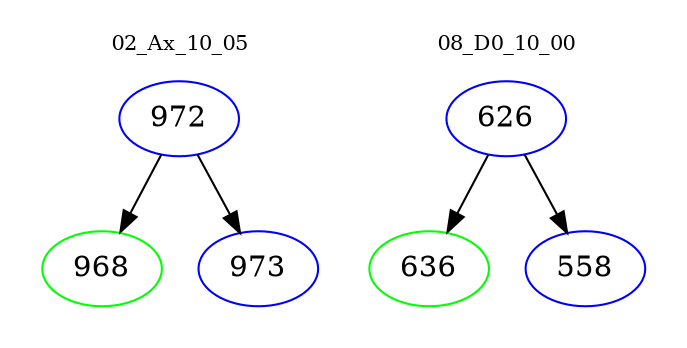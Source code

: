 digraph{
subgraph cluster_0 {
color = white
label = "02_Ax_10_05";
fontsize=10;
T0_972 [label="972", color="blue"]
T0_972 -> T0_968 [color="black"]
T0_968 [label="968", color="green"]
T0_972 -> T0_973 [color="black"]
T0_973 [label="973", color="blue"]
}
subgraph cluster_1 {
color = white
label = "08_D0_10_00";
fontsize=10;
T1_626 [label="626", color="blue"]
T1_626 -> T1_636 [color="black"]
T1_636 [label="636", color="green"]
T1_626 -> T1_558 [color="black"]
T1_558 [label="558", color="blue"]
}
}
